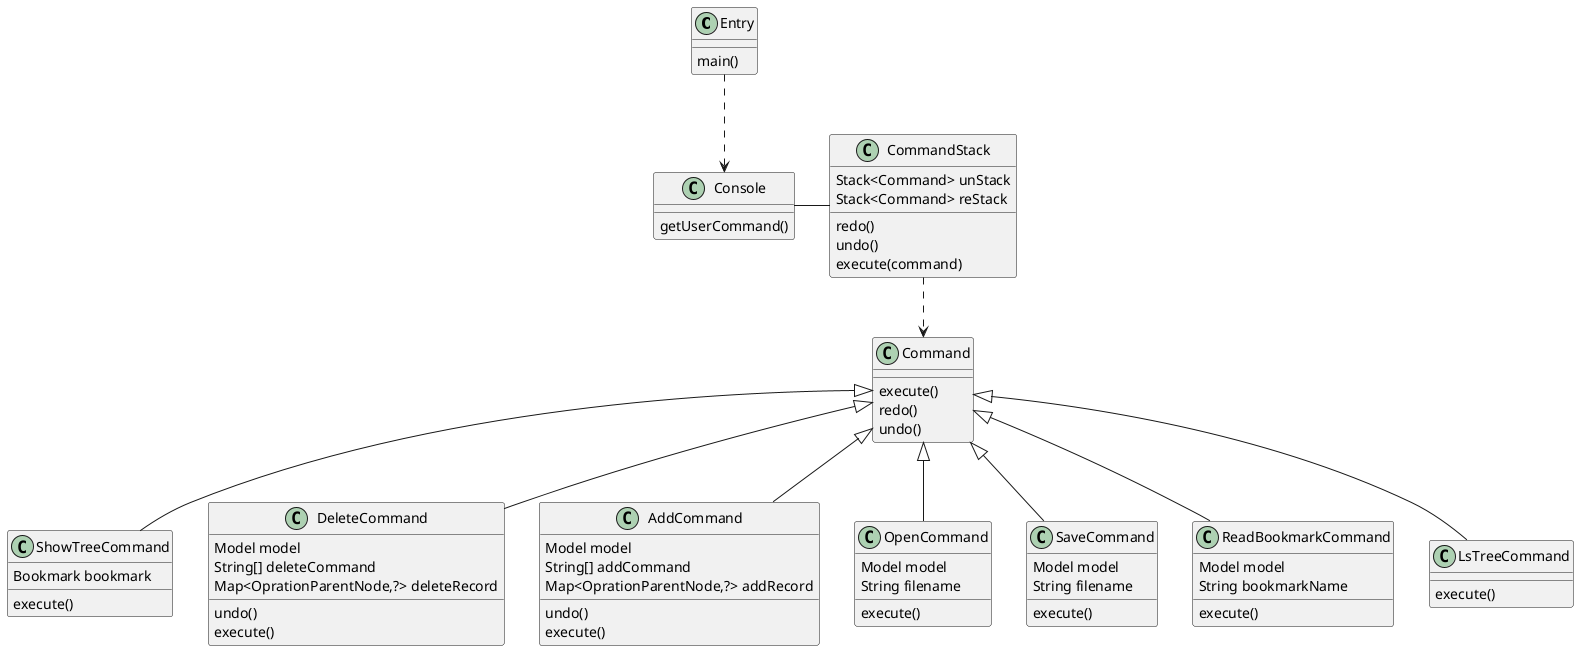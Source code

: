 @startuml
'https://plantuml.com/class-diagram

class Entry{
main()
}
'Entry的main调用Console
Entry ..> Console

class Console{
getUserCommand()
}

class CommandStack{
Stack<Command> unStack
Stack<Command> reStack
redo()
undo()
execute(command)
}

class Command{
execute()
redo()
undo()
}

'console会调用CommandStack
Console - CommandStack

'CommandStack会有多个Command
CommandStack ..> Command
class ShowTreeCommand{
Bookmark bookmark

execute()

}

class DeleteCommand{
Model model
String[] deleteCommand
Map<OprationParentNode,?> deleteRecord
undo()
execute()
}

class AddCommand{
Model model
String[] addCommand
Map<OprationParentNode,?> addRecord
undo()
execute()
}

class OpenCommand{
Model model
String filename
execute()
}

class SaveCommand{
Model model
String filename
execute()
}

class ReadBookmarkCommand{
Model model
String bookmarkName
execute()
}

class LsTreeCommand{
execute()
}

'继承关系
Command <|-- DeleteCommand
Command <|-- AddCommand
Command <|-- OpenCommand
Command <|-- SaveCommand
Command <|-- ReadBookmarkCommand
Command <|-- LsTreeCommand
Command <|-- ShowTreeCommand



@enduml
